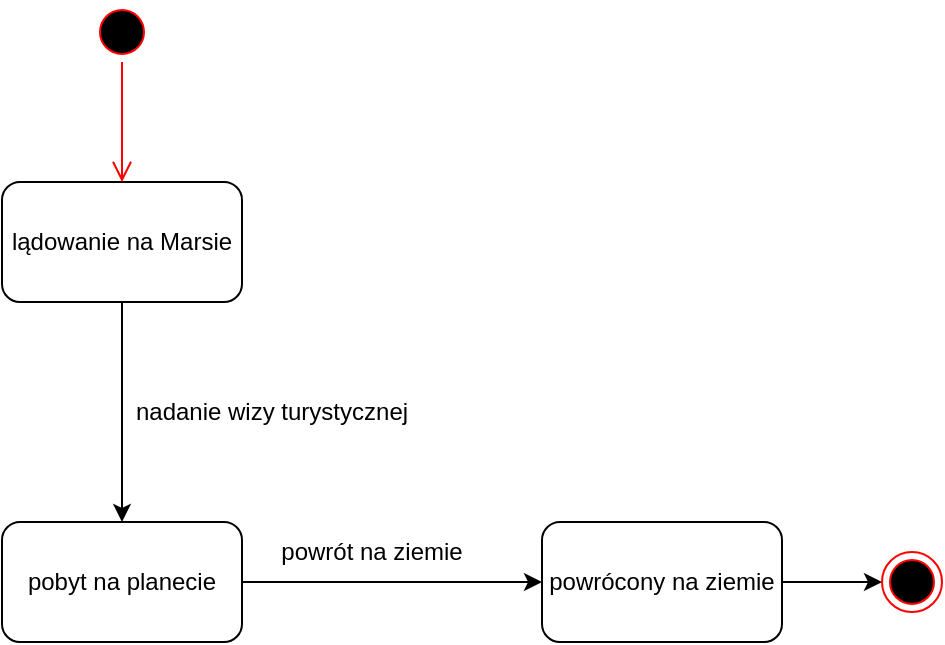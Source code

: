 <mxfile version="24.2.0" type="github">
  <diagram name="Strona-1" id="DNhIQK610OcryGrWqqYY">
    <mxGraphModel dx="1393" dy="758" grid="1" gridSize="10" guides="1" tooltips="1" connect="1" arrows="1" fold="1" page="1" pageScale="1" pageWidth="827" pageHeight="1169" math="0" shadow="0">
      <root>
        <mxCell id="0" />
        <mxCell id="1" parent="0" />
        <mxCell id="FOpxk1YOlKhjQuLyklLP-6" style="edgeStyle=orthogonalEdgeStyle;rounded=0;orthogonalLoop=1;jettySize=auto;html=1;entryX=0.5;entryY=0;entryDx=0;entryDy=0;" edge="1" parent="1" source="FOpxk1YOlKhjQuLyklLP-1" target="FOpxk1YOlKhjQuLyklLP-4">
          <mxGeometry relative="1" as="geometry" />
        </mxCell>
        <mxCell id="FOpxk1YOlKhjQuLyklLP-1" value="lądowanie na Marsie" style="rounded=1;whiteSpace=wrap;html=1;" vertex="1" parent="1">
          <mxGeometry x="130" y="140" width="120" height="60" as="geometry" />
        </mxCell>
        <mxCell id="FOpxk1YOlKhjQuLyklLP-2" value="" style="ellipse;html=1;shape=startState;fillColor=#000000;strokeColor=#ff0000;" vertex="1" parent="1">
          <mxGeometry x="175" y="50" width="30" height="30" as="geometry" />
        </mxCell>
        <mxCell id="FOpxk1YOlKhjQuLyklLP-3" value="" style="edgeStyle=orthogonalEdgeStyle;html=1;verticalAlign=bottom;endArrow=open;endSize=8;strokeColor=#ff0000;rounded=0;" edge="1" source="FOpxk1YOlKhjQuLyklLP-2" parent="1">
          <mxGeometry relative="1" as="geometry">
            <mxPoint x="190" y="140" as="targetPoint" />
          </mxGeometry>
        </mxCell>
        <mxCell id="FOpxk1YOlKhjQuLyklLP-9" style="edgeStyle=orthogonalEdgeStyle;rounded=0;orthogonalLoop=1;jettySize=auto;html=1;entryX=0;entryY=0.5;entryDx=0;entryDy=0;" edge="1" parent="1" source="FOpxk1YOlKhjQuLyklLP-4" target="FOpxk1YOlKhjQuLyklLP-8">
          <mxGeometry relative="1" as="geometry" />
        </mxCell>
        <mxCell id="FOpxk1YOlKhjQuLyklLP-4" value="pobyt na planecie" style="rounded=1;whiteSpace=wrap;html=1;" vertex="1" parent="1">
          <mxGeometry x="130" y="310" width="120" height="60" as="geometry" />
        </mxCell>
        <mxCell id="FOpxk1YOlKhjQuLyklLP-7" value="nadanie wizy turystycznej" style="text;html=1;align=center;verticalAlign=middle;whiteSpace=wrap;rounded=0;" vertex="1" parent="1">
          <mxGeometry x="190" y="240" width="150" height="30" as="geometry" />
        </mxCell>
        <mxCell id="FOpxk1YOlKhjQuLyklLP-12" style="edgeStyle=orthogonalEdgeStyle;rounded=0;orthogonalLoop=1;jettySize=auto;html=1;entryX=0;entryY=0.5;entryDx=0;entryDy=0;" edge="1" parent="1" source="FOpxk1YOlKhjQuLyklLP-8" target="FOpxk1YOlKhjQuLyklLP-11">
          <mxGeometry relative="1" as="geometry" />
        </mxCell>
        <mxCell id="FOpxk1YOlKhjQuLyklLP-8" value="powrócony na ziemie" style="rounded=1;whiteSpace=wrap;html=1;" vertex="1" parent="1">
          <mxGeometry x="400" y="310" width="120" height="60" as="geometry" />
        </mxCell>
        <mxCell id="FOpxk1YOlKhjQuLyklLP-10" value="powrót na ziemie" style="text;html=1;align=center;verticalAlign=middle;whiteSpace=wrap;rounded=0;" vertex="1" parent="1">
          <mxGeometry x="240" y="310" width="150" height="30" as="geometry" />
        </mxCell>
        <mxCell id="FOpxk1YOlKhjQuLyklLP-11" value="" style="ellipse;html=1;shape=endState;fillColor=#000000;strokeColor=#ff0000;" vertex="1" parent="1">
          <mxGeometry x="570" y="325" width="30" height="30" as="geometry" />
        </mxCell>
      </root>
    </mxGraphModel>
  </diagram>
</mxfile>
